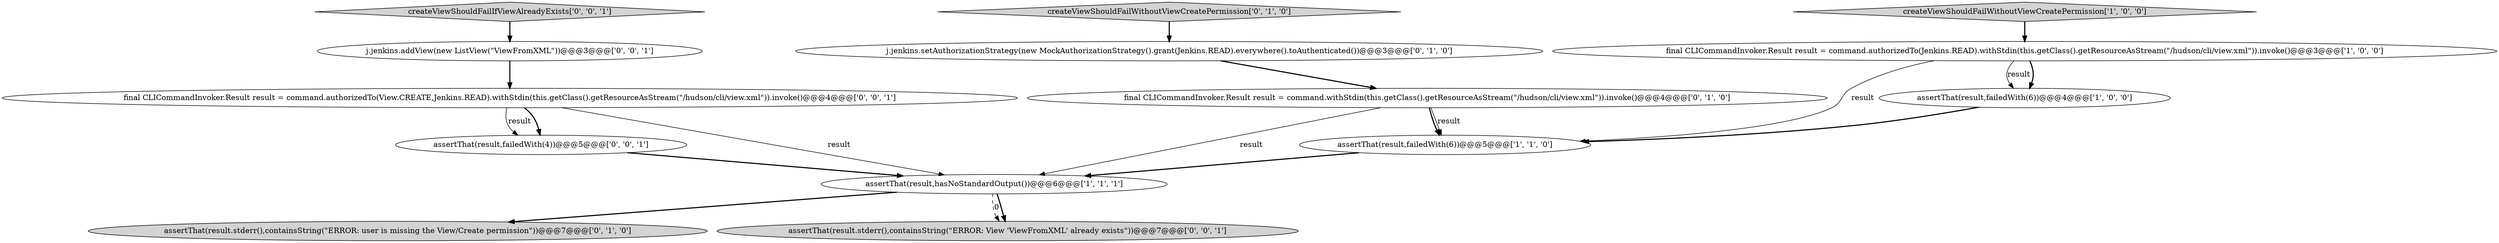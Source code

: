 digraph {
0 [style = filled, label = "final CLICommandInvoker.Result result = command.authorizedTo(Jenkins.READ).withStdin(this.getClass().getResourceAsStream(\"/hudson/cli/view.xml\")).invoke()@@@3@@@['1', '0', '0']", fillcolor = white, shape = ellipse image = "AAA0AAABBB1BBB"];
6 [style = filled, label = "final CLICommandInvoker.Result result = command.withStdin(this.getClass().getResourceAsStream(\"/hudson/cli/view.xml\")).invoke()@@@4@@@['0', '1', '0']", fillcolor = white, shape = ellipse image = "AAA1AAABBB2BBB"];
9 [style = filled, label = "final CLICommandInvoker.Result result = command.authorizedTo(View.CREATE,Jenkins.READ).withStdin(this.getClass().getResourceAsStream(\"/hudson/cli/view.xml\")).invoke()@@@4@@@['0', '0', '1']", fillcolor = white, shape = ellipse image = "AAA0AAABBB3BBB"];
10 [style = filled, label = "j.jenkins.addView(new ListView(\"ViewFromXML\"))@@@3@@@['0', '0', '1']", fillcolor = white, shape = ellipse image = "AAA0AAABBB3BBB"];
12 [style = filled, label = "createViewShouldFailIfViewAlreadyExists['0', '0', '1']", fillcolor = lightgray, shape = diamond image = "AAA0AAABBB3BBB"];
1 [style = filled, label = "assertThat(result,failedWith(6))@@@4@@@['1', '0', '0']", fillcolor = white, shape = ellipse image = "AAA0AAABBB1BBB"];
7 [style = filled, label = "assertThat(result.stderr(),containsString(\"ERROR: user is missing the View/Create permission\"))@@@7@@@['0', '1', '0']", fillcolor = lightgray, shape = ellipse image = "AAA0AAABBB2BBB"];
2 [style = filled, label = "assertThat(result,hasNoStandardOutput())@@@6@@@['1', '1', '1']", fillcolor = white, shape = ellipse image = "AAA0AAABBB1BBB"];
8 [style = filled, label = "j.jenkins.setAuthorizationStrategy(new MockAuthorizationStrategy().grant(Jenkins.READ).everywhere().toAuthenticated())@@@3@@@['0', '1', '0']", fillcolor = white, shape = ellipse image = "AAA0AAABBB2BBB"];
13 [style = filled, label = "assertThat(result.stderr(),containsString(\"ERROR: View 'ViewFromXML' already exists\"))@@@7@@@['0', '0', '1']", fillcolor = lightgray, shape = ellipse image = "AAA0AAABBB3BBB"];
5 [style = filled, label = "createViewShouldFailWithoutViewCreatePermission['0', '1', '0']", fillcolor = lightgray, shape = diamond image = "AAA0AAABBB2BBB"];
4 [style = filled, label = "createViewShouldFailWithoutViewCreatePermission['1', '0', '0']", fillcolor = lightgray, shape = diamond image = "AAA0AAABBB1BBB"];
3 [style = filled, label = "assertThat(result,failedWith(6))@@@5@@@['1', '1', '0']", fillcolor = white, shape = ellipse image = "AAA0AAABBB1BBB"];
11 [style = filled, label = "assertThat(result,failedWith(4))@@@5@@@['0', '0', '1']", fillcolor = white, shape = ellipse image = "AAA0AAABBB3BBB"];
0->1 [style = bold, label=""];
11->2 [style = bold, label=""];
12->10 [style = bold, label=""];
6->2 [style = solid, label="result"];
10->9 [style = bold, label=""];
2->13 [style = bold, label=""];
1->3 [style = bold, label=""];
5->8 [style = bold, label=""];
9->11 [style = bold, label=""];
8->6 [style = bold, label=""];
6->3 [style = solid, label="result"];
9->2 [style = solid, label="result"];
0->1 [style = solid, label="result"];
6->3 [style = bold, label=""];
0->3 [style = solid, label="result"];
2->7 [style = bold, label=""];
4->0 [style = bold, label=""];
9->11 [style = solid, label="result"];
2->13 [style = dashed, label="0"];
3->2 [style = bold, label=""];
}
